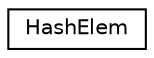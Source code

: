 digraph "Graphical Class Hierarchy"
{
 // LATEX_PDF_SIZE
  edge [fontname="Helvetica",fontsize="10",labelfontname="Helvetica",labelfontsize="10"];
  node [fontname="Helvetica",fontsize="10",shape=record];
  rankdir="LR";
  Node0 [label="HashElem",height=0.2,width=0.4,color="black", fillcolor="white", style="filled",URL="$structHashElem.html",tooltip=" "];
}
